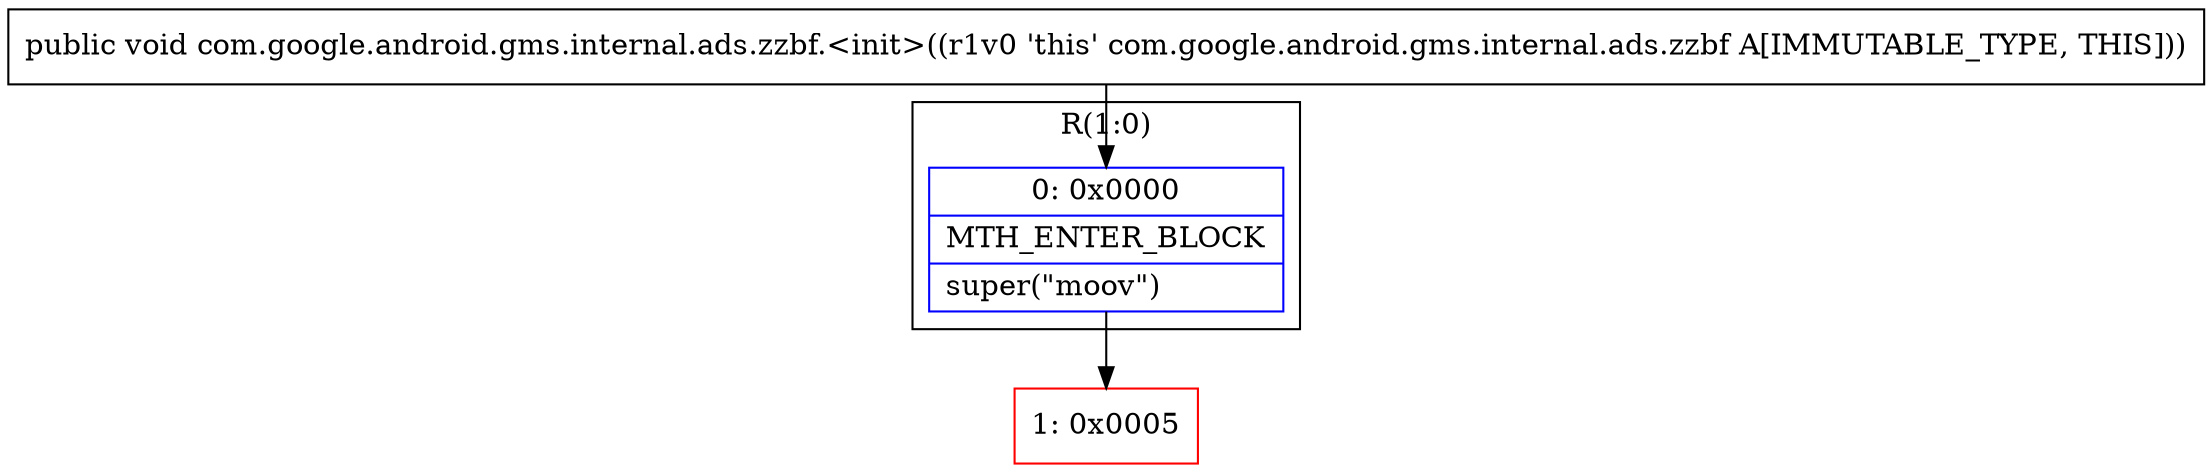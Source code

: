 digraph "CFG forcom.google.android.gms.internal.ads.zzbf.\<init\>()V" {
subgraph cluster_Region_230686884 {
label = "R(1:0)";
node [shape=record,color=blue];
Node_0 [shape=record,label="{0\:\ 0x0000|MTH_ENTER_BLOCK\l|super(\"moov\")\l}"];
}
Node_1 [shape=record,color=red,label="{1\:\ 0x0005}"];
MethodNode[shape=record,label="{public void com.google.android.gms.internal.ads.zzbf.\<init\>((r1v0 'this' com.google.android.gms.internal.ads.zzbf A[IMMUTABLE_TYPE, THIS])) }"];
MethodNode -> Node_0;
Node_0 -> Node_1;
}

